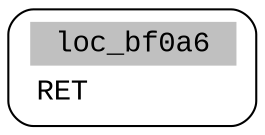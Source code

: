 digraph asm_graph {
1941 [
shape="Mrecord" fontname="Courier New"label =<<table border="0" cellborder="0" cellpadding="3"><tr><td align="center" colspan="2" bgcolor="grey">loc_bf0a6</td></tr><tr><td align="left">RET        </td></tr></table>> ];
}